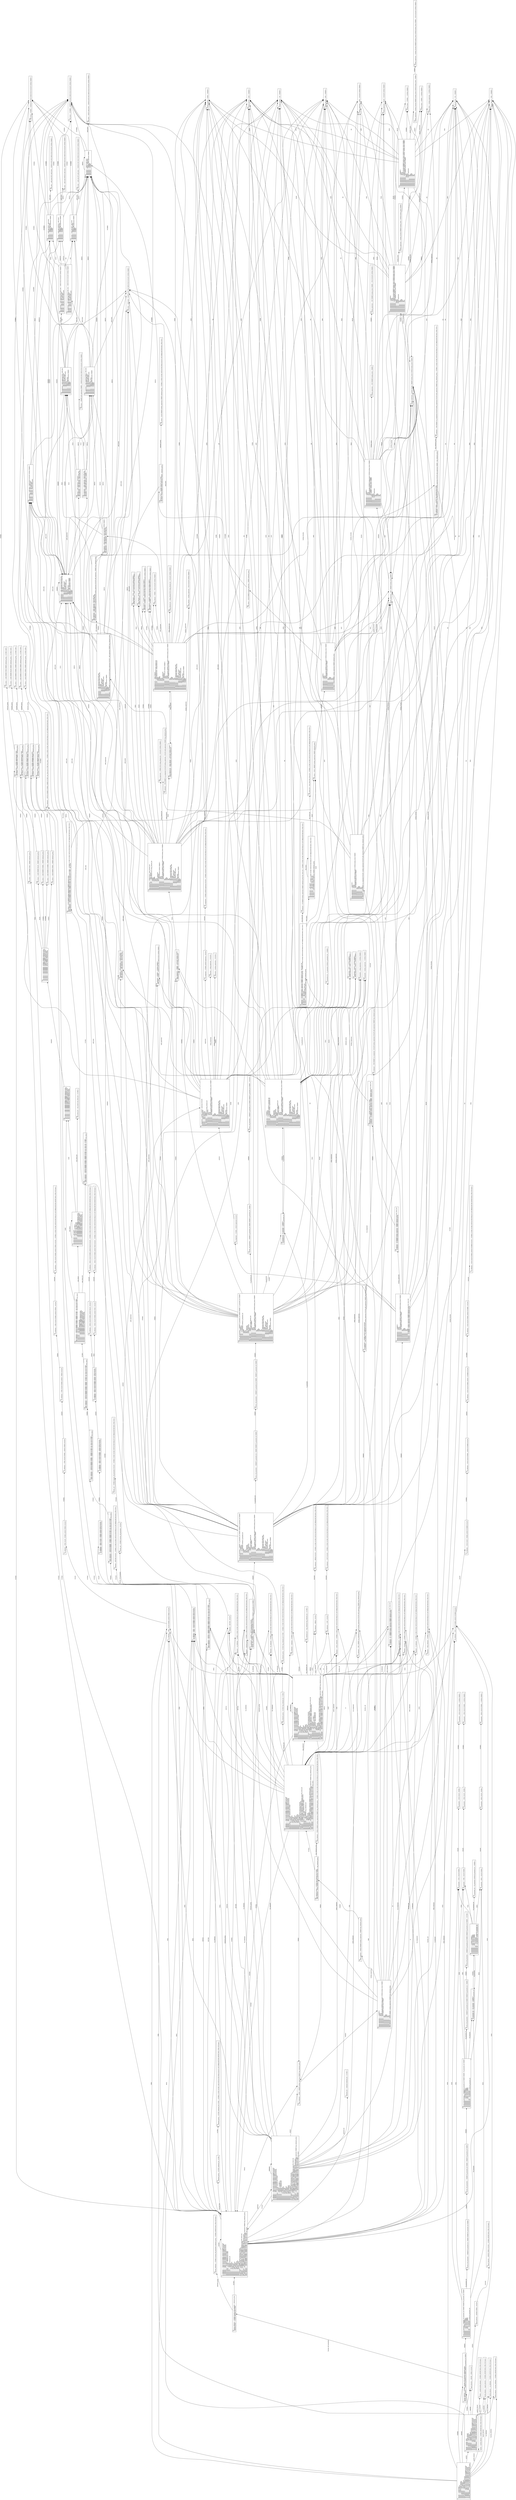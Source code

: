 digraph y {
	edge [fontsize=10];
	node [shape=box,fontsize=10];
	orientation=landscape;
	rankdir=LR;
	/*
	margin=0.2;
	page="8.27,11.69"; // for A4 printing
	ratio=auto;
	*/

	q0 [label="0:\l  $accept -> . module $end\l  module -> . module_element\l  module -> . module module_element\l  module_element -> . import_directive\l  module_element -> . var_definition\l  module_element -> . function_definition\l  import_directive -> . IMPORT STRING SCOLON\l  var_definition -> . NUM COLON SYMBOL ASSIGN NUMBER SCOLON\l  var_definition -> . STRG COLON SYMBOL ASSIGN STRING SCOLON\l  var_definition -> . BOOL COLON SYMBOL ASSIGN TRUE SCOLON\l  var_definition -> . BOOL COLON SYMBOL ASSIGN FALSE SCOLON\l  function_definition -> . SYMBOL function_def_parameters statement_group\l"];
	q1 [label="1:\l  var_definition -> NUM . COLON SYMBOL ASSIGN NUMBER SCOLON\l"];
	q2 [label="2:\l  var_definition -> STRG . COLON SYMBOL ASSIGN STRING SCOLON\l"];
	q3 [label="3:\l  var_definition -> BOOL . COLON SYMBOL ASSIGN TRUE SCOLON\l  var_definition -> BOOL . COLON SYMBOL ASSIGN FALSE SCOLON\l"];
	q4 [label="4:\l  import_directive -> IMPORT . STRING SCOLON\l"];
	q5 [label="5:\l  function_definition -> SYMBOL . function_def_parameters statement_group\l  function_def_parameters -> . OPAREN fd_parameter_list CPAREN OPAREN fd_parameter_list CPAREN\l"];
	q6 [label="6:\l  $accept -> module . $end\l  module -> module . module_element\l  module_element -> . import_directive\l  module_element -> . var_definition\l  module_element -> . function_definition\l  import_directive -> . IMPORT STRING SCOLON\l  var_definition -> . NUM COLON SYMBOL ASSIGN NUMBER SCOLON\l  var_definition -> . STRG COLON SYMBOL ASSIGN STRING SCOLON\l  var_definition -> . BOOL COLON SYMBOL ASSIGN TRUE SCOLON\l  var_definition -> . BOOL COLON SYMBOL ASSIGN FALSE SCOLON\l  function_definition -> . SYMBOL function_def_parameters statement_group\l"];
	q7 [label="7:\l  module -> module_element . { SYMBOL IMPORT BOOL STRG NUM $end }\l"];
	q8 [label="8:\l  module_element -> import_directive . { SYMBOL IMPORT BOOL STRG NUM $end }\l"];
	q9 [label="9:\l  module_element -> var_definition . { SYMBOL IMPORT BOOL STRG NUM $end }\l"];
	q10 [label="10:\l  module_element -> function_definition . { SYMBOL IMPORT BOOL STRG NUM $end }\l"];
	q11 [label="11:\l  var_definition -> NUM COLON . SYMBOL ASSIGN NUMBER SCOLON\l"];
	q12 [label="12:\l  var_definition -> STRG COLON . SYMBOL ASSIGN STRING SCOLON\l"];
	q13 [label="13:\l  var_definition -> BOOL COLON . SYMBOL ASSIGN TRUE SCOLON\l  var_definition -> BOOL COLON . SYMBOL ASSIGN FALSE SCOLON\l"];
	q14 [label="14:\l  import_directive -> IMPORT STRING . SCOLON\l"];
	q15 [label="15:\l  function_def_parameters -> OPAREN . fd_parameter_list CPAREN OPAREN fd_parameter_list CPAREN\l  fd_parameter -> . { COMMA CPAREN }\l  fd_parameter -> . NUM COLON SYMBOL\l  fd_parameter -> . STRG COLON SYMBOL\l  fd_parameter -> . BOOL COLON SYMBOL\l  fd_parameter_list -> . fd_parameter\l  fd_parameter_list -> . fd_parameter COMMA fd_parameter_list\l"];
	q16 [label="16:\l  function_definition -> SYMBOL function_def_parameters . statement_group\l  statement_group -> . OCURLY statement_list CCURLY\l"];
	q17 [label="17:\l  module -> module module_element . { SYMBOL IMPORT BOOL STRG NUM $end }\l"];
	q18 [label="18:\l  var_definition -> NUM COLON SYMBOL . ASSIGN NUMBER SCOLON\l"];
	q19 [label="19:\l  var_definition -> STRG COLON SYMBOL . ASSIGN STRING SCOLON\l"];
	q20 [label="20:\l  var_definition -> BOOL COLON SYMBOL . ASSIGN TRUE SCOLON\l  var_definition -> BOOL COLON SYMBOL . ASSIGN FALSE SCOLON\l"];
	q21 [label="21:\l  import_directive -> IMPORT STRING SCOLON . { SYMBOL IMPORT BOOL STRG NUM $end }\l"];
	q22 [label="22:\l  fd_parameter -> NUM . COLON SYMBOL\l"];
	q23 [label="23:\l  fd_parameter -> STRG . COLON SYMBOL\l"];
	q24 [label="24:\l  fd_parameter -> BOOL . COLON SYMBOL\l"];
	q25 [label="25:\l  function_def_parameters -> OPAREN fd_parameter_list . CPAREN OPAREN fd_parameter_list CPAREN\l"];
	q26 [label="26:\l  fd_parameter_list -> fd_parameter . { CPAREN }\l  fd_parameter_list -> fd_parameter . COMMA fd_parameter_list\l"];
	q27 [label="27:\l  var_definition -> . NUM COLON SYMBOL ASSIGN NUMBER SCOLON\l  var_definition -> . STRG COLON SYMBOL ASSIGN STRING SCOLON\l  var_definition -> . BOOL COLON SYMBOL ASSIGN TRUE SCOLON\l  var_definition -> . BOOL COLON SYMBOL ASSIGN FALSE SCOLON\l  statement_group -> . OCURLY statement_list CCURLY\l  statement_group -> OCURLY . statement_list CCURLY\l  statement_list -> . statement\l  statement_list -> . statement statement_list\l  statement -> . var_definition\l  statement -> . var_assignment\l  statement -> . function_call\l  statement -> . if_statement\l  statement -> . while_statement\l  statement -> . for_statement\l  statement -> . switch_statement\l  statement -> . RETURN SCOLON\l  statement -> . statement_group\l  var_assignment -> . SYMBOL ASSIGN expression SCOLON\l  function_call -> . SYMBOL function_call_parameters SCOLON\l  if_statement -> . IF OPAREN boolean_expression CPAREN statement_group else_clause_list\l  if_statement -> . IF OPAREN boolean_expression CPAREN statement_group\l  while_statement -> . WHILE OPAREN boolean_expression CPAREN loop_statement_group\l  for_statement -> . FOR OPAREN var_assignment SCOLON boolean_expression SCOLON arith_expression CPAREN loop_statement_group\l  switch_statement -> . SWITCH OPAREN SYMBOL CPAREN OCURLY case_clause_list CCURLY\l  switch_statement -> . SWITCH OPAREN SYMBOL CPAREN OCURLY case_clause_list CCURLY else_clause\l"];
	q28 [label="28:\l  function_definition -> SYMBOL function_def_parameters statement_group . { SYMBOL IMPORT BOOL STRG NUM $end }\l"];
	q29 [label="29:\l  var_definition -> NUM COLON SYMBOL ASSIGN . NUMBER SCOLON\l"];
	q30 [label="30:\l  var_definition -> STRG COLON SYMBOL ASSIGN . STRING SCOLON\l"];
	q31 [label="31:\l  var_definition -> BOOL COLON SYMBOL ASSIGN . TRUE SCOLON\l  var_definition -> BOOL COLON SYMBOL ASSIGN . FALSE SCOLON\l"];
	q32 [label="32:\l  fd_parameter -> NUM COLON . SYMBOL\l"];
	q33 [label="33:\l  fd_parameter -> STRG COLON . SYMBOL\l"];
	q34 [label="34:\l  fd_parameter -> BOOL COLON . SYMBOL\l"];
	q35 [label="35:\l  function_def_parameters -> OPAREN fd_parameter_list CPAREN . OPAREN fd_parameter_list CPAREN\l"];
	q36 [label="36:\l  fd_parameter -> . { COMMA CPAREN }\l  fd_parameter -> . NUM COLON SYMBOL\l  fd_parameter -> . STRG COLON SYMBOL\l  fd_parameter -> . BOOL COLON SYMBOL\l  fd_parameter_list -> . fd_parameter\l  fd_parameter_list -> . fd_parameter COMMA fd_parameter_list\l  fd_parameter_list -> fd_parameter COMMA . fd_parameter_list\l"];
	q37 [label="37:\l  statement -> RETURN . SCOLON\l"];
	q38 [label="38:\l  if_statement -> IF . OPAREN boolean_expression CPAREN statement_group else_clause_list\l  if_statement -> IF . OPAREN boolean_expression CPAREN statement_group\l"];
	q39 [label="39:\l  while_statement -> WHILE . OPAREN boolean_expression CPAREN loop_statement_group\l"];
	q40 [label="40:\l  for_statement -> FOR . OPAREN var_assignment SCOLON boolean_expression SCOLON arith_expression CPAREN loop_statement_group\l"];
	q41 [label="41:\l  switch_statement -> SWITCH . OPAREN SYMBOL CPAREN OCURLY case_clause_list CCURLY\l  switch_statement -> SWITCH . OPAREN SYMBOL CPAREN OCURLY case_clause_list CCURLY else_clause\l"];
	q42 [label="42:\l  var_assignment -> SYMBOL . ASSIGN expression SCOLON\l  function_call -> SYMBOL . function_call_parameters SCOLON\l  function_call_parameters -> . OPAREN fc_parameter_list CPAREN OPAREN fc_parameter_list CPAREN\l"];
	q43 [label="43:\l  statement -> var_definition . { SYMBOL CCURLY OCURLY SWITCH FOR WHILE IF CONT BREAK RETURN BOOL STRG NUM }\l"];
	q44 [label="44:\l  statement -> statement_group . { SYMBOL CCURLY OCURLY SWITCH FOR WHILE IF CONT BREAK RETURN BOOL STRG NUM }\l"];
	q45 [label="45:\l  statement_group -> OCURLY statement_list . CCURLY\l"];
	q46 [label="46:\l  var_definition -> . NUM COLON SYMBOL ASSIGN NUMBER SCOLON\l  var_definition -> . STRG COLON SYMBOL ASSIGN STRING SCOLON\l  var_definition -> . BOOL COLON SYMBOL ASSIGN TRUE SCOLON\l  var_definition -> . BOOL COLON SYMBOL ASSIGN FALSE SCOLON\l  statement_group -> . OCURLY statement_list CCURLY\l  statement_list -> . statement\l  statement_list -> statement . { CCURLY }\l  statement_list -> . statement statement_list\l  statement_list -> statement . statement_list\l  statement -> . var_definition\l  statement -> . var_assignment\l  statement -> . function_call\l  statement -> . if_statement\l  statement -> . while_statement\l  statement -> . for_statement\l  statement -> . switch_statement\l  statement -> . RETURN SCOLON\l  statement -> . statement_group\l  var_assignment -> . SYMBOL ASSIGN expression SCOLON\l  function_call -> . SYMBOL function_call_parameters SCOLON\l  if_statement -> . IF OPAREN boolean_expression CPAREN statement_group else_clause_list\l  if_statement -> . IF OPAREN boolean_expression CPAREN statement_group\l  while_statement -> . WHILE OPAREN boolean_expression CPAREN loop_statement_group\l  for_statement -> . FOR OPAREN var_assignment SCOLON boolean_expression SCOLON arith_expression CPAREN loop_statement_group\l  switch_statement -> . SWITCH OPAREN SYMBOL CPAREN OCURLY case_clause_list CCURLY\l  switch_statement -> . SWITCH OPAREN SYMBOL CPAREN OCURLY case_clause_list CCURLY else_clause\l"];
	q47 [label="47:\l  statement -> var_assignment . { SYMBOL CCURLY OCURLY SWITCH FOR WHILE IF CONT BREAK RETURN BOOL STRG NUM }\l"];
	q48 [label="48:\l  statement -> function_call . { SYMBOL CCURLY OCURLY SWITCH FOR WHILE IF CONT BREAK RETURN BOOL STRG NUM }\l"];
	q49 [label="49:\l  statement -> if_statement . { SYMBOL CCURLY OCURLY SWITCH FOR WHILE IF CONT BREAK RETURN BOOL STRG NUM }\l"];
	q50 [label="50:\l  statement -> while_statement . { SYMBOL CCURLY OCURLY SWITCH FOR WHILE IF CONT BREAK RETURN BOOL STRG NUM }\l"];
	q51 [label="51:\l  statement -> for_statement . { SYMBOL CCURLY OCURLY SWITCH FOR WHILE IF CONT BREAK RETURN BOOL STRG NUM }\l"];
	q52 [label="52:\l  statement -> switch_statement . { SYMBOL CCURLY OCURLY SWITCH FOR WHILE IF CONT BREAK RETURN BOOL STRG NUM }\l"];
	q53 [label="53:\l  var_definition -> NUM COLON SYMBOL ASSIGN NUMBER . SCOLON\l"];
	q54 [label="54:\l  var_definition -> STRG COLON SYMBOL ASSIGN STRING . SCOLON\l"];
	q55 [label="55:\l  var_definition -> BOOL COLON SYMBOL ASSIGN TRUE . SCOLON\l"];
	q56 [label="56:\l  var_definition -> BOOL COLON SYMBOL ASSIGN FALSE . SCOLON\l"];
	q57 [label="57:\l  fd_parameter -> NUM COLON SYMBOL . { COMMA CPAREN }\l"];
	q58 [label="58:\l  fd_parameter -> STRG COLON SYMBOL . { COMMA CPAREN }\l"];
	q59 [label="59:\l  fd_parameter -> BOOL COLON SYMBOL . { COMMA CPAREN }\l"];
	q60 [label="60:\l  function_def_parameters -> OPAREN fd_parameter_list CPAREN OPAREN . fd_parameter_list CPAREN\l  fd_parameter -> . { COMMA CPAREN }\l  fd_parameter -> . NUM COLON SYMBOL\l  fd_parameter -> . STRG COLON SYMBOL\l  fd_parameter -> . BOOL COLON SYMBOL\l  fd_parameter_list -> . fd_parameter\l  fd_parameter_list -> . fd_parameter COMMA fd_parameter_list\l"];
	q61 [label="61:\l  fd_parameter_list -> fd_parameter COMMA fd_parameter_list . { CPAREN }\l"];
	q62 [label="62:\l  statement -> RETURN SCOLON . { SYMBOL CCURLY OCURLY SWITCH FOR WHILE IF CONT BREAK RETURN BOOL STRG NUM }\l"];
	q63 [label="63:\l  boolean_expression -> . { CPAREN }\l  boolean_expression -> . TRUE\l  boolean_expression -> . FALSE\l  boolean_expression -> . boolean_function OPAREN boolean_factor COMMA boolean_factor CPAREN\l  boolean_expression -> . NOT OPAREN boolean_factor CPAREN\l  boolean_function -> . EQ\l  boolean_function -> . NEQ\l  boolean_function -> . MORE\l  boolean_function -> . LESS\l  boolean_function -> . OR\l  boolean_function -> . AND\l  if_statement -> IF OPAREN . boolean_expression CPAREN statement_group else_clause_list\l  if_statement -> IF OPAREN . boolean_expression CPAREN statement_group\l"];
	q64 [label="64:\l  boolean_expression -> . { CPAREN }\l  boolean_expression -> . TRUE\l  boolean_expression -> . FALSE\l  boolean_expression -> . boolean_function OPAREN boolean_factor COMMA boolean_factor CPAREN\l  boolean_expression -> . NOT OPAREN boolean_factor CPAREN\l  boolean_function -> . EQ\l  boolean_function -> . NEQ\l  boolean_function -> . MORE\l  boolean_function -> . LESS\l  boolean_function -> . OR\l  boolean_function -> . AND\l  while_statement -> WHILE OPAREN . boolean_expression CPAREN loop_statement_group\l"];
	q65 [label="65:\l  var_assignment -> . SYMBOL ASSIGN expression SCOLON\l  for_statement -> FOR OPAREN . var_assignment SCOLON boolean_expression SCOLON arith_expression CPAREN loop_statement_group\l"];
	q66 [label="66:\l  switch_statement -> SWITCH OPAREN . SYMBOL CPAREN OCURLY case_clause_list CCURLY\l  switch_statement -> SWITCH OPAREN . SYMBOL CPAREN OCURLY case_clause_list CCURLY else_clause\l"];
	q67 [label="67:\l  function_call_parameters -> OPAREN . fc_parameter_list CPAREN OPAREN fc_parameter_list CPAREN\l  fc_parameter_list -> . { CPAREN }\l  fc_parameter_list -> . fc_parameter\l  fc_parameter_list -> . fc_parameter COMMA fc_parameter_list\l  fc_parameter -> . SYMBOL\l  fc_parameter -> . TRUE\l  fc_parameter -> . FALSE\l  fc_parameter -> . arith_expression\l  fc_parameter -> . string_expression\l  fc_parameter -> . boolean_expression\l  string_expression -> . STRING\l  string_expression -> . STRING PLUS string_element_list\l  boolean_expression -> . { COMMA CPAREN }\l  boolean_expression -> . TRUE\l  boolean_expression -> . FALSE\l  boolean_expression -> . boolean_function OPAREN boolean_factor COMMA boolean_factor CPAREN\l  boolean_expression -> . NOT OPAREN boolean_factor CPAREN\l  boolean_function -> . EQ\l  boolean_function -> . NEQ\l  boolean_function -> . MORE\l  boolean_function -> . LESS\l  boolean_function -> . OR\l  boolean_function -> . AND\l  arith_expression -> . arith_expression PLUS arith_term\l  arith_expression -> . arith_expression MINUS arith_term\l  arith_expression -> . arith_term\l  arith_term -> . arith_term MULT arith_factor\l  arith_term -> . arith_term DIV arith_factor\l  arith_term -> . arith_term MODULO arith_factor\l  arith_term -> . arith_factor\l  arith_factor -> . MINUS arith_factor\l  arith_factor -> . OPAREN arith_expression CPAREN\l  arith_factor -> . NUMBER\l  arith_factor -> . SYMBOL\l"];
	q68 [label="68:\l  var_assignment -> SYMBOL ASSIGN . expression SCOLON\l  expression -> . boolean_expression\l  expression -> . arith_expression\l  expression -> . string_expression\l  string_expression -> . STRING\l  string_expression -> . STRING PLUS string_element_list\l  boolean_expression -> . { SCOLON }\l  boolean_expression -> . TRUE\l  boolean_expression -> . FALSE\l  boolean_expression -> . boolean_function OPAREN boolean_factor COMMA boolean_factor CPAREN\l  boolean_expression -> . NOT OPAREN boolean_factor CPAREN\l  boolean_function -> . EQ\l  boolean_function -> . NEQ\l  boolean_function -> . MORE\l  boolean_function -> . LESS\l  boolean_function -> . OR\l  boolean_function -> . AND\l  arith_expression -> . arith_expression PLUS arith_term\l  arith_expression -> . arith_expression MINUS arith_term\l  arith_expression -> . arith_term\l  arith_term -> . arith_term MULT arith_factor\l  arith_term -> . arith_term DIV arith_factor\l  arith_term -> . arith_term MODULO arith_factor\l  arith_term -> . arith_factor\l  arith_factor -> . MINUS arith_factor\l  arith_factor -> . OPAREN arith_expression CPAREN\l  arith_factor -> . NUMBER\l  arith_factor -> . SYMBOL\l"];
	q69 [label="69:\l  function_call -> SYMBOL function_call_parameters . SCOLON\l"];
	q70 [label="70:\l  statement_group -> OCURLY statement_list CCURLY . { SYMBOL CCURLY OCURLY CASE SWITCH FOR WHILE ELSE IF CONT BREAK RETURN IMPORT BOOL STRG NUM $end }\l"];
	q71 [label="71:\l  statement_list -> statement statement_list . { CCURLY }\l"];
	q72 [label="72:\l  var_definition -> NUM COLON SYMBOL ASSIGN NUMBER SCOLON . { SYMBOL CCURLY OCURLY SWITCH FOR WHILE IF CONT BREAK RETURN IMPORT BOOL STRG NUM $end }\l"];
	q73 [label="73:\l  var_definition -> STRG COLON SYMBOL ASSIGN STRING SCOLON . { SYMBOL CCURLY OCURLY SWITCH FOR WHILE IF CONT BREAK RETURN IMPORT BOOL STRG NUM $end }\l"];
	q74 [label="74:\l  var_definition -> BOOL COLON SYMBOL ASSIGN TRUE SCOLON . { SYMBOL CCURLY OCURLY SWITCH FOR WHILE IF CONT BREAK RETURN IMPORT BOOL STRG NUM $end }\l"];
	q75 [label="75:\l  var_definition -> BOOL COLON SYMBOL ASSIGN FALSE SCOLON . { SYMBOL CCURLY OCURLY SWITCH FOR WHILE IF CONT BREAK RETURN IMPORT BOOL STRG NUM $end }\l"];
	q76 [label="76:\l  function_def_parameters -> OPAREN fd_parameter_list CPAREN OPAREN fd_parameter_list . CPAREN\l"];
	q77 [label="77:\l  boolean_function -> OR . { OPAREN }\l"];
	q78 [label="78:\l  boolean_function -> AND . { OPAREN }\l"];
	q79 [label="79:\l  boolean_expression -> NOT . OPAREN boolean_factor CPAREN\l"];
	q80 [label="80:\l  boolean_function -> EQ . { OPAREN }\l"];
	q81 [label="81:\l  boolean_function -> NEQ . { OPAREN }\l"];
	q82 [label="82:\l  boolean_function -> MORE . { OPAREN }\l"];
	q83 [label="83:\l  boolean_function -> LESS . { OPAREN }\l"];
	q84 [label="84:\l  boolean_expression -> TRUE . { SCOLON COMMA CPAREN }\l"];
	q85 [label="85:\l  boolean_expression -> FALSE . { SCOLON COMMA CPAREN }\l"];
	q86 [label="86:\l  if_statement -> IF OPAREN boolean_expression . CPAREN statement_group else_clause_list\l  if_statement -> IF OPAREN boolean_expression . CPAREN statement_group\l"];
	q87 [label="87:\l  boolean_expression -> boolean_function . OPAREN boolean_factor COMMA boolean_factor CPAREN\l"];
	q88 [label="88:\l  while_statement -> WHILE OPAREN boolean_expression . CPAREN loop_statement_group\l"];
	q89 [label="89:\l  var_assignment -> SYMBOL . ASSIGN expression SCOLON\l"];
	q90 [label="90:\l  for_statement -> FOR OPAREN var_assignment . SCOLON boolean_expression SCOLON arith_expression CPAREN loop_statement_group\l"];
	q91 [label="91:\l  switch_statement -> SWITCH OPAREN SYMBOL . CPAREN OCURLY case_clause_list CCURLY\l  switch_statement -> SWITCH OPAREN SYMBOL . CPAREN OCURLY case_clause_list CCURLY else_clause\l"];
	q92 [label="92:\l  fc_parameter -> TRUE . { COMMA CPAREN }\l  boolean_expression -> TRUE . { COMMA CPAREN }\l"];
	q93 [label="93:\l  fc_parameter -> FALSE . { COMMA CPAREN }\l  boolean_expression -> FALSE . { COMMA CPAREN }\l"];
	q94 [label="94:\l  arith_expression -> . arith_expression PLUS arith_term\l  arith_expression -> . arith_expression MINUS arith_term\l  arith_expression -> . arith_term\l  arith_term -> . arith_term MULT arith_factor\l  arith_term -> . arith_term DIV arith_factor\l  arith_term -> . arith_term MODULO arith_factor\l  arith_term -> . arith_factor\l  arith_factor -> . MINUS arith_factor\l  arith_factor -> . OPAREN arith_expression CPAREN\l  arith_factor -> OPAREN . arith_expression CPAREN\l  arith_factor -> . NUMBER\l  arith_factor -> . SYMBOL\l"];
	q95 [label="95:\l  arith_factor -> . MINUS arith_factor\l  arith_factor -> MINUS . arith_factor\l  arith_factor -> . OPAREN arith_expression CPAREN\l  arith_factor -> . NUMBER\l  arith_factor -> . SYMBOL\l"];
	q96 [label="96:\l  fc_parameter -> SYMBOL . { COMMA CPAREN }\l  arith_factor -> SYMBOL . { MODULO DIV MULT MINUS PLUS COMMA CPAREN }\l"];
	q97 [label="97:\l  arith_factor -> NUMBER . { MODULO DIV MULT MINUS PLUS SCOLON COMMA CPAREN }\l"];
	q98 [label="98:\l  string_expression -> STRING . { SCOLON COMMA CPAREN }\l  string_expression -> STRING . PLUS string_element_list\l"];
	q99 [label="99:\l  function_call_parameters -> OPAREN fc_parameter_list . CPAREN OPAREN fc_parameter_list CPAREN\l"];
	q100 [label="100:\l  fc_parameter_list -> fc_parameter . { CPAREN }\l  fc_parameter_list -> fc_parameter . COMMA fc_parameter_list\l"];
	q101 [label="101:\l  fc_parameter -> arith_expression . { COMMA CPAREN }\l  arith_expression -> arith_expression . PLUS arith_term\l  arith_expression -> arith_expression . MINUS arith_term\l"];
	q102 [label="102:\l  fc_parameter -> string_expression . { COMMA CPAREN }\l"];
	q103 [label="103:\l  fc_parameter -> boolean_expression . { COMMA CPAREN }\l"];
	q104 [label="104:\l  arith_expression -> arith_term . { MINUS PLUS SCOLON COMMA CPAREN }\l  arith_term -> arith_term . MULT arith_factor\l  arith_term -> arith_term . DIV arith_factor\l  arith_term -> arith_term . MODULO arith_factor\l"];
	q105 [label="105:\l  arith_term -> arith_factor . { MODULO DIV MULT MINUS PLUS SCOLON COMMA CPAREN }\l"];
	q106 [label="106:\l  arith_factor -> SYMBOL . { MODULO DIV MULT MINUS PLUS SCOLON COMMA CPAREN }\l"];
	q107 [label="107:\l  var_assignment -> SYMBOL ASSIGN expression . SCOLON\l"];
	q108 [label="108:\l  expression -> arith_expression . { SCOLON }\l  arith_expression -> arith_expression . PLUS arith_term\l  arith_expression -> arith_expression . MINUS arith_term\l"];
	q109 [label="109:\l  expression -> string_expression . { SCOLON }\l"];
	q110 [label="110:\l  expression -> boolean_expression . { SCOLON }\l"];
	q111 [label="111:\l  function_call -> SYMBOL function_call_parameters SCOLON . { SYMBOL CCURLY OCURLY SWITCH FOR WHILE IF CONT BREAK RETURN BOOL STRG NUM }\l"];
	q112 [label="112:\l  function_def_parameters -> OPAREN fd_parameter_list CPAREN OPAREN fd_parameter_list CPAREN . { OCURLY }\l"];
	q113 [label="113:\l  boolean_expression -> . { CPAREN }\l  boolean_expression -> . TRUE\l  boolean_expression -> . FALSE\l  boolean_expression -> . boolean_function OPAREN boolean_factor COMMA boolean_factor CPAREN\l  boolean_expression -> . NOT OPAREN boolean_factor CPAREN\l  boolean_expression -> NOT OPAREN . boolean_factor CPAREN\l  boolean_factor -> . STRING\l  boolean_factor -> . SYMBOL\l  boolean_factor -> . boolean_expression\l  boolean_function -> . EQ\l  boolean_function -> . NEQ\l  boolean_function -> . MORE\l  boolean_function -> . LESS\l  boolean_function -> . OR\l  boolean_function -> . AND\l"];
	q114 [label="114:\l  statement_group -> . OCURLY statement_list CCURLY\l  if_statement -> IF OPAREN boolean_expression CPAREN . statement_group else_clause_list\l  if_statement -> IF OPAREN boolean_expression CPAREN . statement_group\l"];
	q115 [label="115:\l  boolean_expression -> . { COMMA }\l  boolean_expression -> . TRUE\l  boolean_expression -> . FALSE\l  boolean_expression -> . boolean_function OPAREN boolean_factor COMMA boolean_factor CPAREN\l  boolean_expression -> boolean_function OPAREN . boolean_factor COMMA boolean_factor CPAREN\l  boolean_expression -> . NOT OPAREN boolean_factor CPAREN\l  boolean_factor -> . STRING\l  boolean_factor -> . SYMBOL\l  boolean_factor -> . boolean_expression\l  boolean_function -> . EQ\l  boolean_function -> . NEQ\l  boolean_function -> . MORE\l  boolean_function -> . LESS\l  boolean_function -> . OR\l  boolean_function -> . AND\l"];
	q116 [label="116:\l  loop_statement_group -> . OCURLY loop_statement_list CCURLY\l  while_statement -> WHILE OPAREN boolean_expression CPAREN . loop_statement_group\l"];
	q117 [label="117:\l  boolean_expression -> . { SCOLON }\l  boolean_expression -> . TRUE\l  boolean_expression -> . FALSE\l  boolean_expression -> . boolean_function OPAREN boolean_factor COMMA boolean_factor CPAREN\l  boolean_expression -> . NOT OPAREN boolean_factor CPAREN\l  boolean_function -> . EQ\l  boolean_function -> . NEQ\l  boolean_function -> . MORE\l  boolean_function -> . LESS\l  boolean_function -> . OR\l  boolean_function -> . AND\l  for_statement -> FOR OPAREN var_assignment SCOLON . boolean_expression SCOLON arith_expression CPAREN loop_statement_group\l"];
	q118 [label="118:\l  switch_statement -> SWITCH OPAREN SYMBOL CPAREN . OCURLY case_clause_list CCURLY\l  switch_statement -> SWITCH OPAREN SYMBOL CPAREN . OCURLY case_clause_list CCURLY else_clause\l"];
	q119 [label="119:\l  arith_expression -> arith_expression . PLUS arith_term\l  arith_expression -> arith_expression . MINUS arith_term\l  arith_factor -> OPAREN arith_expression . CPAREN\l"];
	q120 [label="120:\l  arith_factor -> MINUS arith_factor . { MODULO DIV MULT MINUS PLUS SCOLON COMMA CPAREN }\l"];
	q121 [label="121:\l  string_expression -> STRING PLUS . string_element_list\l  string_element_list -> . string_element\l  string_element_list -> . string_element PLUS string_element_list\l  string_element -> . STRING\l  string_element -> . SYMBOL\l  string_element -> . NUMBER\l  string_element -> . TRUE\l  string_element -> . FALSE\l  string_element -> . boolean_expression\l  string_element -> . arith_expression\l  boolean_expression -> . { PLUS SCOLON COMMA CPAREN }\l  boolean_expression -> . TRUE\l  boolean_expression -> . FALSE\l  boolean_expression -> . boolean_function OPAREN boolean_factor COMMA boolean_factor CPAREN\l  boolean_expression -> . NOT OPAREN boolean_factor CPAREN\l  boolean_function -> . EQ\l  boolean_function -> . NEQ\l  boolean_function -> . MORE\l  boolean_function -> . LESS\l  boolean_function -> . OR\l  boolean_function -> . AND\l  arith_expression -> . arith_expression PLUS arith_term\l  arith_expression -> . arith_expression MINUS arith_term\l  arith_expression -> . arith_term\l  arith_term -> . arith_term MULT arith_factor\l  arith_term -> . arith_term DIV arith_factor\l  arith_term -> . arith_term MODULO arith_factor\l  arith_term -> . arith_factor\l  arith_factor -> . MINUS arith_factor\l  arith_factor -> . OPAREN arith_expression CPAREN\l  arith_factor -> . NUMBER\l  arith_factor -> . SYMBOL\l"];
	q122 [label="122:\l  function_call_parameters -> OPAREN fc_parameter_list CPAREN . OPAREN fc_parameter_list CPAREN\l"];
	q123 [label="123:\l  fc_parameter_list -> . { CPAREN }\l  fc_parameter_list -> . fc_parameter\l  fc_parameter_list -> . fc_parameter COMMA fc_parameter_list\l  fc_parameter_list -> fc_parameter COMMA . fc_parameter_list\l  fc_parameter -> . SYMBOL\l  fc_parameter -> . TRUE\l  fc_parameter -> . FALSE\l  fc_parameter -> . arith_expression\l  fc_parameter -> . string_expression\l  fc_parameter -> . boolean_expression\l  string_expression -> . STRING\l  string_expression -> . STRING PLUS string_element_list\l  boolean_expression -> . { COMMA CPAREN }\l  boolean_expression -> . TRUE\l  boolean_expression -> . FALSE\l  boolean_expression -> . boolean_function OPAREN boolean_factor COMMA boolean_factor CPAREN\l  boolean_expression -> . NOT OPAREN boolean_factor CPAREN\l  boolean_function -> . EQ\l  boolean_function -> . NEQ\l  boolean_function -> . MORE\l  boolean_function -> . LESS\l  boolean_function -> . OR\l  boolean_function -> . AND\l  arith_expression -> . arith_expression PLUS arith_term\l  arith_expression -> . arith_expression MINUS arith_term\l  arith_expression -> . arith_term\l  arith_term -> . arith_term MULT arith_factor\l  arith_term -> . arith_term DIV arith_factor\l  arith_term -> . arith_term MODULO arith_factor\l  arith_term -> . arith_factor\l  arith_factor -> . MINUS arith_factor\l  arith_factor -> . OPAREN arith_expression CPAREN\l  arith_factor -> . NUMBER\l  arith_factor -> . SYMBOL\l"];
	q124 [label="124:\l  arith_expression -> arith_expression PLUS . arith_term\l  arith_term -> . arith_term MULT arith_factor\l  arith_term -> . arith_term DIV arith_factor\l  arith_term -> . arith_term MODULO arith_factor\l  arith_term -> . arith_factor\l  arith_factor -> . MINUS arith_factor\l  arith_factor -> . OPAREN arith_expression CPAREN\l  arith_factor -> . NUMBER\l  arith_factor -> . SYMBOL\l"];
	q125 [label="125:\l  arith_expression -> arith_expression MINUS . arith_term\l  arith_term -> . arith_term MULT arith_factor\l  arith_term -> . arith_term DIV arith_factor\l  arith_term -> . arith_term MODULO arith_factor\l  arith_term -> . arith_factor\l  arith_factor -> . MINUS arith_factor\l  arith_factor -> . OPAREN arith_expression CPAREN\l  arith_factor -> . NUMBER\l  arith_factor -> . SYMBOL\l"];
	q126 [label="126:\l  arith_term -> arith_term MULT . arith_factor\l  arith_factor -> . MINUS arith_factor\l  arith_factor -> . OPAREN arith_expression CPAREN\l  arith_factor -> . NUMBER\l  arith_factor -> . SYMBOL\l"];
	q127 [label="127:\l  arith_term -> arith_term DIV . arith_factor\l  arith_factor -> . MINUS arith_factor\l  arith_factor -> . OPAREN arith_expression CPAREN\l  arith_factor -> . NUMBER\l  arith_factor -> . SYMBOL\l"];
	q128 [label="128:\l  arith_term -> arith_term MODULO . arith_factor\l  arith_factor -> . MINUS arith_factor\l  arith_factor -> . OPAREN arith_expression CPAREN\l  arith_factor -> . NUMBER\l  arith_factor -> . SYMBOL\l"];
	q129 [label="129:\l  var_assignment -> SYMBOL ASSIGN expression SCOLON . { SYMBOL SCOLON CCURLY OCURLY SWITCH FOR WHILE IF CONT BREAK RETURN BOOL STRG NUM }\l"];
	q130 [label="130:\l  boolean_factor -> SYMBOL . { COMMA CPAREN }\l"];
	q131 [label="131:\l  boolean_factor -> STRING . { COMMA CPAREN }\l"];
	q132 [label="132:\l  boolean_factor -> boolean_expression . { COMMA CPAREN }\l"];
	q133 [label="133:\l  boolean_expression -> NOT OPAREN boolean_factor . CPAREN\l"];
	q134 [label="134:\l  if_statement -> IF OPAREN boolean_expression CPAREN statement_group . else_clause_list\l  if_statement -> IF OPAREN boolean_expression CPAREN statement_group . { SYMBOL CCURLY OCURLY SWITCH FOR WHILE IF CONT BREAK RETURN BOOL STRG NUM }\l  else_clause_list -> . else_clause\l  else_clause_list -> . else_clause else_clause_list\l  else_clause -> . ELSE OPAREN boolean_expression CPAREN statement_group\l"];
	q135 [label="135:\l  boolean_expression -> boolean_function OPAREN boolean_factor . COMMA boolean_factor CPAREN\l"];
	q136 [label="136:\l  var_definition -> . NUM COLON SYMBOL ASSIGN NUMBER SCOLON\l  var_definition -> . STRG COLON SYMBOL ASSIGN STRING SCOLON\l  var_definition -> . BOOL COLON SYMBOL ASSIGN TRUE SCOLON\l  var_definition -> . BOOL COLON SYMBOL ASSIGN FALSE SCOLON\l  statement_group -> . OCURLY statement_list CCURLY\l  statement -> . var_definition\l  statement -> . var_assignment\l  statement -> . function_call\l  statement -> . if_statement\l  statement -> . while_statement\l  statement -> . for_statement\l  statement -> . switch_statement\l  statement -> . RETURN SCOLON\l  statement -> . statement_group\l  var_assignment -> . SYMBOL ASSIGN expression SCOLON\l  function_call -> . SYMBOL function_call_parameters SCOLON\l  if_statement -> . IF OPAREN boolean_expression CPAREN statement_group else_clause_list\l  if_statement -> . IF OPAREN boolean_expression CPAREN statement_group\l  loop_statement_group -> OCURLY . loop_statement_list CCURLY\l  loop_statement_list -> . loop_statement\l  loop_statement_list -> . loop_statement loop_statement_list\l  loop_statement -> . statement\l  loop_statement -> . CONT SCOLON\l  loop_statement -> . BREAK SCOLON\l  while_statement -> . WHILE OPAREN boolean_expression CPAREN loop_statement_group\l  for_statement -> . FOR OPAREN var_assignment SCOLON boolean_expression SCOLON arith_expression CPAREN loop_statement_group\l  switch_statement -> . SWITCH OPAREN SYMBOL CPAREN OCURLY case_clause_list CCURLY\l  switch_statement -> . SWITCH OPAREN SYMBOL CPAREN OCURLY case_clause_list CCURLY else_clause\l"];
	q137 [label="137:\l  while_statement -> WHILE OPAREN boolean_expression CPAREN loop_statement_group . { SYMBOL CCURLY OCURLY SWITCH FOR WHILE IF CONT BREAK RETURN BOOL STRG NUM }\l"];
	q138 [label="138:\l  for_statement -> FOR OPAREN var_assignment SCOLON boolean_expression . SCOLON arith_expression CPAREN loop_statement_group\l"];
	q139 [label="139:\l  switch_statement -> SWITCH OPAREN SYMBOL CPAREN OCURLY . case_clause_list CCURLY\l  switch_statement -> SWITCH OPAREN SYMBOL CPAREN OCURLY . case_clause_list CCURLY else_clause\l  case_clause_list -> . case_clause\l  case_clause_list -> . case_clause case_clause_list\l  case_clause -> . CASE OPAREN SYMBOL CPAREN statement_group\l  case_clause -> . CASE OPAREN NUMBER CPAREN statement_group\l  case_clause -> . CASE OPAREN STRING CPAREN statement_group\l  case_clause -> . CASE OPAREN TRUE CPAREN statement_group\l  case_clause -> . CASE OPAREN FALSE CPAREN statement_group\l"];
	q140 [label="140:\l  arith_factor -> OPAREN arith_expression CPAREN . { MODULO DIV MULT MINUS PLUS SCOLON COMMA CPAREN }\l"];
	q141 [label="141:\l  string_element -> TRUE . { PLUS SCOLON COMMA CPAREN }\l  boolean_expression -> TRUE . { PLUS SCOLON COMMA CPAREN }\l"];
	q142 [label="142:\l  string_element -> FALSE . { PLUS SCOLON COMMA CPAREN }\l  boolean_expression -> FALSE . { PLUS SCOLON COMMA CPAREN }\l"];
	q143 [label="143:\l  string_element -> SYMBOL . { PLUS SCOLON COMMA CPAREN }\l  arith_factor -> SYMBOL . { MODULO DIV MULT MINUS PLUS SCOLON COMMA CPAREN }\l"];
	q144 [label="144:\l  string_element -> NUMBER . { PLUS SCOLON COMMA CPAREN }\l  arith_factor -> NUMBER . { MODULO DIV MULT MINUS PLUS SCOLON COMMA CPAREN }\l"];
	q145 [label="145:\l  string_element -> STRING . { PLUS SCOLON COMMA CPAREN }\l"];
	q146 [label="146:\l  string_element -> arith_expression . { PLUS SCOLON COMMA CPAREN }\l  arith_expression -> arith_expression . PLUS arith_term\l  arith_expression -> arith_expression . MINUS arith_term\l"];
	q147 [label="147:\l  string_element -> boolean_expression . { PLUS SCOLON COMMA CPAREN }\l"];
	q148 [label="148:\l  string_expression -> STRING PLUS string_element_list . { SCOLON COMMA CPAREN }\l"];
	q149 [label="149:\l  string_element_list -> string_element . { SCOLON COMMA CPAREN }\l  string_element_list -> string_element . PLUS string_element_list\l"];
	q150 [label="150:\l  function_call_parameters -> OPAREN fc_parameter_list CPAREN OPAREN . fc_parameter_list CPAREN\l  fc_parameter_list -> . { CPAREN }\l  fc_parameter_list -> . fc_parameter\l  fc_parameter_list -> . fc_parameter COMMA fc_parameter_list\l  fc_parameter -> . SYMBOL\l  fc_parameter -> . TRUE\l  fc_parameter -> . FALSE\l  fc_parameter -> . arith_expression\l  fc_parameter -> . string_expression\l  fc_parameter -> . boolean_expression\l  string_expression -> . STRING\l  string_expression -> . STRING PLUS string_element_list\l  boolean_expression -> . { COMMA CPAREN }\l  boolean_expression -> . TRUE\l  boolean_expression -> . FALSE\l  boolean_expression -> . boolean_function OPAREN boolean_factor COMMA boolean_factor CPAREN\l  boolean_expression -> . NOT OPAREN boolean_factor CPAREN\l  boolean_function -> . EQ\l  boolean_function -> . NEQ\l  boolean_function -> . MORE\l  boolean_function -> . LESS\l  boolean_function -> . OR\l  boolean_function -> . AND\l  arith_expression -> . arith_expression PLUS arith_term\l  arith_expression -> . arith_expression MINUS arith_term\l  arith_expression -> . arith_term\l  arith_term -> . arith_term MULT arith_factor\l  arith_term -> . arith_term DIV arith_factor\l  arith_term -> . arith_term MODULO arith_factor\l  arith_term -> . arith_factor\l  arith_factor -> . MINUS arith_factor\l  arith_factor -> . OPAREN arith_expression CPAREN\l  arith_factor -> . NUMBER\l  arith_factor -> . SYMBOL\l"];
	q151 [label="151:\l  fc_parameter_list -> fc_parameter COMMA fc_parameter_list . { CPAREN }\l"];
	q152 [label="152:\l  arith_expression -> arith_expression PLUS arith_term . { MINUS PLUS SCOLON COMMA CPAREN }\l  arith_term -> arith_term . MULT arith_factor\l  arith_term -> arith_term . DIV arith_factor\l  arith_term -> arith_term . MODULO arith_factor\l"];
	q153 [label="153:\l  arith_expression -> arith_expression MINUS arith_term . { MINUS PLUS SCOLON COMMA CPAREN }\l  arith_term -> arith_term . MULT arith_factor\l  arith_term -> arith_term . DIV arith_factor\l  arith_term -> arith_term . MODULO arith_factor\l"];
	q154 [label="154:\l  arith_term -> arith_term MULT arith_factor . { MODULO DIV MULT MINUS PLUS SCOLON COMMA CPAREN }\l"];
	q155 [label="155:\l  arith_term -> arith_term DIV arith_factor . { MODULO DIV MULT MINUS PLUS SCOLON COMMA CPAREN }\l"];
	q156 [label="156:\l  arith_term -> arith_term MODULO arith_factor . { MODULO DIV MULT MINUS PLUS SCOLON COMMA CPAREN }\l"];
	q157 [label="157:\l  boolean_expression -> NOT OPAREN boolean_factor CPAREN . { PLUS SCOLON COMMA CPAREN }\l"];
	q158 [label="158:\l  else_clause -> ELSE . OPAREN boolean_expression CPAREN statement_group\l"];
	q159 [label="159:\l  if_statement -> IF OPAREN boolean_expression CPAREN statement_group else_clause_list . { SYMBOL CCURLY OCURLY SWITCH FOR WHILE IF CONT BREAK RETURN BOOL STRG NUM }\l"];
	q160 [label="160:\l  else_clause_list -> . else_clause\l  else_clause_list -> else_clause . { SYMBOL CCURLY OCURLY SWITCH FOR WHILE IF CONT BREAK RETURN BOOL STRG NUM }\l  else_clause_list -> . else_clause else_clause_list\l  else_clause_list -> else_clause . else_clause_list\l  else_clause -> . ELSE OPAREN boolean_expression CPAREN statement_group\l"];
	q161 [label="161:\l  boolean_expression -> . { CPAREN }\l  boolean_expression -> . TRUE\l  boolean_expression -> . FALSE\l  boolean_expression -> . boolean_function OPAREN boolean_factor COMMA boolean_factor CPAREN\l  boolean_expression -> boolean_function OPAREN boolean_factor COMMA . boolean_factor CPAREN\l  boolean_expression -> . NOT OPAREN boolean_factor CPAREN\l  boolean_factor -> . STRING\l  boolean_factor -> . SYMBOL\l  boolean_factor -> . boolean_expression\l  boolean_function -> . EQ\l  boolean_function -> . NEQ\l  boolean_function -> . MORE\l  boolean_function -> . LESS\l  boolean_function -> . OR\l  boolean_function -> . AND\l"];
	q162 [label="162:\l  loop_statement -> BREAK . SCOLON\l"];
	q163 [label="163:\l  loop_statement -> CONT . SCOLON\l"];
	q164 [label="164:\l  loop_statement -> statement . { SYMBOL CCURLY OCURLY SWITCH FOR WHILE IF CONT BREAK RETURN BOOL STRG NUM }\l"];
	q165 [label="165:\l  loop_statement_group -> OCURLY loop_statement_list . CCURLY\l"];
	q166 [label="166:\l  var_definition -> . NUM COLON SYMBOL ASSIGN NUMBER SCOLON\l  var_definition -> . STRG COLON SYMBOL ASSIGN STRING SCOLON\l  var_definition -> . BOOL COLON SYMBOL ASSIGN TRUE SCOLON\l  var_definition -> . BOOL COLON SYMBOL ASSIGN FALSE SCOLON\l  statement_group -> . OCURLY statement_list CCURLY\l  statement -> . var_definition\l  statement -> . var_assignment\l  statement -> . function_call\l  statement -> . if_statement\l  statement -> . while_statement\l  statement -> . for_statement\l  statement -> . switch_statement\l  statement -> . RETURN SCOLON\l  statement -> . statement_group\l  var_assignment -> . SYMBOL ASSIGN expression SCOLON\l  function_call -> . SYMBOL function_call_parameters SCOLON\l  if_statement -> . IF OPAREN boolean_expression CPAREN statement_group else_clause_list\l  if_statement -> . IF OPAREN boolean_expression CPAREN statement_group\l  loop_statement_list -> . loop_statement\l  loop_statement_list -> loop_statement . { CCURLY }\l  loop_statement_list -> . loop_statement loop_statement_list\l  loop_statement_list -> loop_statement . loop_statement_list\l  loop_statement -> . statement\l  loop_statement -> . CONT SCOLON\l  loop_statement -> . BREAK SCOLON\l  while_statement -> . WHILE OPAREN boolean_expression CPAREN loop_statement_group\l  for_statement -> . FOR OPAREN var_assignment SCOLON boolean_expression SCOLON arith_expression CPAREN loop_statement_group\l  switch_statement -> . SWITCH OPAREN SYMBOL CPAREN OCURLY case_clause_list CCURLY\l  switch_statement -> . SWITCH OPAREN SYMBOL CPAREN OCURLY case_clause_list CCURLY else_clause\l"];
	q167 [label="167:\l  arith_expression -> . arith_expression PLUS arith_term\l  arith_expression -> . arith_expression MINUS arith_term\l  arith_expression -> . arith_term\l  arith_term -> . arith_term MULT arith_factor\l  arith_term -> . arith_term DIV arith_factor\l  arith_term -> . arith_term MODULO arith_factor\l  arith_term -> . arith_factor\l  arith_factor -> . MINUS arith_factor\l  arith_factor -> . OPAREN arith_expression CPAREN\l  arith_factor -> . NUMBER\l  arith_factor -> . SYMBOL\l  for_statement -> FOR OPAREN var_assignment SCOLON boolean_expression SCOLON . arith_expression CPAREN loop_statement_group\l"];
	q168 [label="168:\l  case_clause -> CASE . OPAREN SYMBOL CPAREN statement_group\l  case_clause -> CASE . OPAREN NUMBER CPAREN statement_group\l  case_clause -> CASE . OPAREN STRING CPAREN statement_group\l  case_clause -> CASE . OPAREN TRUE CPAREN statement_group\l  case_clause -> CASE . OPAREN FALSE CPAREN statement_group\l"];
	q169 [label="169:\l  switch_statement -> SWITCH OPAREN SYMBOL CPAREN OCURLY case_clause_list . CCURLY\l  switch_statement -> SWITCH OPAREN SYMBOL CPAREN OCURLY case_clause_list . CCURLY else_clause\l"];
	q170 [label="170:\l  case_clause_list -> . case_clause\l  case_clause_list -> case_clause . { CCURLY }\l  case_clause_list -> . case_clause case_clause_list\l  case_clause_list -> case_clause . case_clause_list\l  case_clause -> . CASE OPAREN SYMBOL CPAREN statement_group\l  case_clause -> . CASE OPAREN NUMBER CPAREN statement_group\l  case_clause -> . CASE OPAREN STRING CPAREN statement_group\l  case_clause -> . CASE OPAREN TRUE CPAREN statement_group\l  case_clause -> . CASE OPAREN FALSE CPAREN statement_group\l"];
	q171 [label="171:\l  string_element_list -> . string_element\l  string_element_list -> . string_element PLUS string_element_list\l  string_element_list -> string_element PLUS . string_element_list\l  string_element -> . STRING\l  string_element -> . SYMBOL\l  string_element -> . NUMBER\l  string_element -> . TRUE\l  string_element -> . FALSE\l  string_element -> . boolean_expression\l  string_element -> . arith_expression\l  boolean_expression -> . { PLUS SCOLON COMMA CPAREN }\l  boolean_expression -> . TRUE\l  boolean_expression -> . FALSE\l  boolean_expression -> . boolean_function OPAREN boolean_factor COMMA boolean_factor CPAREN\l  boolean_expression -> . NOT OPAREN boolean_factor CPAREN\l  boolean_function -> . EQ\l  boolean_function -> . NEQ\l  boolean_function -> . MORE\l  boolean_function -> . LESS\l  boolean_function -> . OR\l  boolean_function -> . AND\l  arith_expression -> . arith_expression PLUS arith_term\l  arith_expression -> . arith_expression MINUS arith_term\l  arith_expression -> . arith_term\l  arith_term -> . arith_term MULT arith_factor\l  arith_term -> . arith_term DIV arith_factor\l  arith_term -> . arith_term MODULO arith_factor\l  arith_term -> . arith_factor\l  arith_factor -> . MINUS arith_factor\l  arith_factor -> . OPAREN arith_expression CPAREN\l  arith_factor -> . NUMBER\l  arith_factor -> . SYMBOL\l"];
	q172 [label="172:\l  function_call_parameters -> OPAREN fc_parameter_list CPAREN OPAREN fc_parameter_list . CPAREN\l"];
	q173 [label="173:\l  boolean_expression -> . { CPAREN }\l  boolean_expression -> . TRUE\l  boolean_expression -> . FALSE\l  boolean_expression -> . boolean_function OPAREN boolean_factor COMMA boolean_factor CPAREN\l  boolean_expression -> . NOT OPAREN boolean_factor CPAREN\l  boolean_function -> . EQ\l  boolean_function -> . NEQ\l  boolean_function -> . MORE\l  boolean_function -> . LESS\l  boolean_function -> . OR\l  boolean_function -> . AND\l  else_clause -> ELSE OPAREN . boolean_expression CPAREN statement_group\l"];
	q174 [label="174:\l  else_clause_list -> else_clause else_clause_list . { SYMBOL CCURLY OCURLY SWITCH FOR WHILE IF CONT BREAK RETURN BOOL STRG NUM }\l"];
	q175 [label="175:\l  boolean_expression -> boolean_function OPAREN boolean_factor COMMA boolean_factor . CPAREN\l"];
	q176 [label="176:\l  loop_statement -> BREAK SCOLON . { SYMBOL CCURLY OCURLY SWITCH FOR WHILE IF CONT BREAK RETURN BOOL STRG NUM }\l"];
	q177 [label="177:\l  loop_statement -> CONT SCOLON . { SYMBOL CCURLY OCURLY SWITCH FOR WHILE IF CONT BREAK RETURN BOOL STRG NUM }\l"];
	q178 [label="178:\l  loop_statement_group -> OCURLY loop_statement_list CCURLY . { SYMBOL CCURLY OCURLY SWITCH FOR WHILE IF CONT BREAK RETURN BOOL STRG NUM }\l"];
	q179 [label="179:\l  loop_statement_list -> loop_statement loop_statement_list . { CCURLY }\l"];
	q180 [label="180:\l  arith_expression -> arith_expression . PLUS arith_term\l  arith_expression -> arith_expression . MINUS arith_term\l  for_statement -> FOR OPAREN var_assignment SCOLON boolean_expression SCOLON arith_expression . CPAREN loop_statement_group\l"];
	q181 [label="181:\l  case_clause -> CASE OPAREN . SYMBOL CPAREN statement_group\l  case_clause -> CASE OPAREN . NUMBER CPAREN statement_group\l  case_clause -> CASE OPAREN . STRING CPAREN statement_group\l  case_clause -> CASE OPAREN . TRUE CPAREN statement_group\l  case_clause -> CASE OPAREN . FALSE CPAREN statement_group\l"];
	q182 [label="182:\l  else_clause -> . ELSE OPAREN boolean_expression CPAREN statement_group\l  switch_statement -> SWITCH OPAREN SYMBOL CPAREN OCURLY case_clause_list CCURLY . { SYMBOL CCURLY OCURLY SWITCH FOR WHILE IF CONT BREAK RETURN BOOL STRG NUM }\l  switch_statement -> SWITCH OPAREN SYMBOL CPAREN OCURLY case_clause_list CCURLY . else_clause\l"];
	q183 [label="183:\l  case_clause_list -> case_clause case_clause_list . { CCURLY }\l"];
	q184 [label="184:\l  string_element_list -> string_element PLUS string_element_list . { SCOLON COMMA CPAREN }\l"];
	q185 [label="185:\l  function_call_parameters -> OPAREN fc_parameter_list CPAREN OPAREN fc_parameter_list CPAREN . { SCOLON }\l"];
	q186 [label="186:\l  else_clause -> ELSE OPAREN boolean_expression . CPAREN statement_group\l"];
	q187 [label="187:\l  boolean_expression -> boolean_function OPAREN boolean_factor COMMA boolean_factor CPAREN . { PLUS SCOLON COMMA CPAREN }\l"];
	q188 [label="188:\l  loop_statement_group -> . OCURLY loop_statement_list CCURLY\l  for_statement -> FOR OPAREN var_assignment SCOLON boolean_expression SCOLON arith_expression CPAREN . loop_statement_group\l"];
	q189 [label="189:\l  case_clause -> CASE OPAREN TRUE . CPAREN statement_group\l"];
	q190 [label="190:\l  case_clause -> CASE OPAREN FALSE . CPAREN statement_group\l"];
	q191 [label="191:\l  case_clause -> CASE OPAREN SYMBOL . CPAREN statement_group\l"];
	q192 [label="192:\l  case_clause -> CASE OPAREN NUMBER . CPAREN statement_group\l"];
	q193 [label="193:\l  case_clause -> CASE OPAREN STRING . CPAREN statement_group\l"];
	q194 [label="194:\l  switch_statement -> SWITCH OPAREN SYMBOL CPAREN OCURLY case_clause_list CCURLY else_clause . { SYMBOL CCURLY OCURLY SWITCH FOR WHILE IF CONT BREAK RETURN BOOL STRG NUM }\l"];
	q195 [label="195:\l  statement_group -> . OCURLY statement_list CCURLY\l  else_clause -> ELSE OPAREN boolean_expression CPAREN . statement_group\l"];
	q196 [label="196:\l  for_statement -> FOR OPAREN var_assignment SCOLON boolean_expression SCOLON arith_expression CPAREN loop_statement_group . { SYMBOL CCURLY OCURLY SWITCH FOR WHILE IF CONT BREAK RETURN BOOL STRG NUM }\l"];
	q197 [label="197:\l  statement_group -> . OCURLY statement_list CCURLY\l  case_clause -> CASE OPAREN TRUE CPAREN . statement_group\l"];
	q198 [label="198:\l  statement_group -> . OCURLY statement_list CCURLY\l  case_clause -> CASE OPAREN FALSE CPAREN . statement_group\l"];
	q199 [label="199:\l  statement_group -> . OCURLY statement_list CCURLY\l  case_clause -> CASE OPAREN SYMBOL CPAREN . statement_group\l"];
	q200 [label="200:\l  statement_group -> . OCURLY statement_list CCURLY\l  case_clause -> CASE OPAREN NUMBER CPAREN . statement_group\l"];
	q201 [label="201:\l  statement_group -> . OCURLY statement_list CCURLY\l  case_clause -> CASE OPAREN STRING CPAREN . statement_group\l"];
	q202 [label="202:\l  else_clause -> ELSE OPAREN boolean_expression CPAREN statement_group . { SYMBOL CCURLY OCURLY SWITCH FOR WHILE ELSE IF CONT BREAK RETURN BOOL STRG NUM }\l"];
	q203 [label="203:\l  case_clause -> CASE OPAREN TRUE CPAREN statement_group . { CCURLY CASE }\l"];
	q204 [label="204:\l  case_clause -> CASE OPAREN FALSE CPAREN statement_group . { CCURLY CASE }\l"];
	q205 [label="205:\l  case_clause -> CASE OPAREN SYMBOL CPAREN statement_group . { CCURLY CASE }\l"];
	q206 [label="206:\l  case_clause -> CASE OPAREN NUMBER CPAREN statement_group . { CCURLY CASE }\l"];
	q207 [label="207:\l  case_clause -> CASE OPAREN STRING CPAREN statement_group . { CCURLY CASE }\l"];

	q0 -> q1 [label="NUM"];
	q0 -> q2 [label="STRG"];
	q0 -> q3 [label="BOOL"];
	q0 -> q4 [label="IMPORT"];
	q0 -> q5 [label="SYMBOL"];
	q0 -> q6 [label="module"];
	q0 -> q7 [label="module_element"];
	q0 -> q8 [label="import_directive"];
	q0 -> q9 [label="var_definition"];
	q0 -> q10 [label="function_definition"];
	q1 -> q11 [label="COLON"];
	q2 -> q12 [label="COLON"];
	q3 -> q13 [label="COLON"];
	q4 -> q14 [label="STRING"];
	q5 -> q15 [label="OPAREN"];
	q5 -> q16 [label="function_def_parameters"];
	q6 -> q1 [label="NUM"];
	q6 -> q2 [label="STRG"];
	q6 -> q3 [label="BOOL"];
	q6 -> q4 [label="IMPORT"];
	q6 -> q5 [label="SYMBOL"];
	q6 -> q17 [label="module_element"];
	q6 -> q8 [label="import_directive"];
	q6 -> q9 [label="var_definition"];
	q6 -> q10 [label="function_definition"];
	q11 -> q18 [label="SYMBOL"];
	q12 -> q19 [label="SYMBOL"];
	q13 -> q20 [label="SYMBOL"];
	q14 -> q21 [label="SCOLON"];
	q15 -> q22 [label="NUM"];
	q15 -> q23 [label="STRG"];
	q15 -> q24 [label="BOOL"];
	q15 -> q25 [label="fd_parameter_list"];
	q15 -> q26 [label="fd_parameter"];
	q16 -> q27 [label="OCURLY"];
	q16 -> q28 [label="statement_group"];
	q18 -> q29 [label="ASSIGN"];
	q19 -> q30 [label="ASSIGN"];
	q20 -> q31 [label="ASSIGN"];
	q22 -> q32 [label="COLON"];
	q23 -> q33 [label="COLON"];
	q24 -> q34 [label="COLON"];
	q25 -> q35 [label="CPAREN"];
	q26 -> q36 [label="COMMA"];
	q27 -> q1 [label="NUM"];
	q27 -> q2 [label="STRG"];
	q27 -> q3 [label="BOOL"];
	q27 -> q37 [label="RETURN"];
	q27 -> q38 [label="IF"];
	q27 -> q39 [label="WHILE"];
	q27 -> q40 [label="FOR"];
	q27 -> q41 [label="SWITCH"];
	q27 -> q27 [label="OCURLY"];
	q27 -> q42 [label="SYMBOL"];
	q27 -> q43 [label="var_definition"];
	q27 -> q44 [label="statement_group"];
	q27 -> q45 [label="statement_list"];
	q27 -> q46 [label="statement"];
	q27 -> q47 [label="var_assignment"];
	q27 -> q48 [label="function_call"];
	q27 -> q49 [label="if_statement"];
	q27 -> q50 [label="while_statement"];
	q27 -> q51 [label="for_statement"];
	q27 -> q52 [label="switch_statement"];
	q29 -> q53 [label="NUMBER"];
	q30 -> q54 [label="STRING"];
	q31 -> q55 [label="TRUE"];
	q31 -> q56 [label="FALSE"];
	q32 -> q57 [label="SYMBOL"];
	q33 -> q58 [label="SYMBOL"];
	q34 -> q59 [label="SYMBOL"];
	q35 -> q60 [label="OPAREN"];
	q36 -> q22 [label="NUM"];
	q36 -> q23 [label="STRG"];
	q36 -> q24 [label="BOOL"];
	q36 -> q61 [label="fd_parameter_list"];
	q36 -> q26 [label="fd_parameter"];
	q37 -> q62 [label="SCOLON"];
	q38 -> q63 [label="OPAREN"];
	q39 -> q64 [label="OPAREN"];
	q40 -> q65 [label="OPAREN"];
	q41 -> q66 [label="OPAREN"];
	q42 -> q67 [label="OPAREN"];
	q42 -> q68 [label="ASSIGN"];
	q42 -> q69 [label="function_call_parameters"];
	q45 -> q70 [label="CCURLY"];
	q46 -> q1 [label="NUM"];
	q46 -> q2 [label="STRG"];
	q46 -> q3 [label="BOOL"];
	q46 -> q37 [label="RETURN"];
	q46 -> q38 [label="IF"];
	q46 -> q39 [label="WHILE"];
	q46 -> q40 [label="FOR"];
	q46 -> q41 [label="SWITCH"];
	q46 -> q27 [label="OCURLY"];
	q46 -> q42 [label="SYMBOL"];
	q46 -> q43 [label="var_definition"];
	q46 -> q44 [label="statement_group"];
	q46 -> q71 [label="statement_list"];
	q46 -> q46 [label="statement"];
	q46 -> q47 [label="var_assignment"];
	q46 -> q48 [label="function_call"];
	q46 -> q49 [label="if_statement"];
	q46 -> q50 [label="while_statement"];
	q46 -> q51 [label="for_statement"];
	q46 -> q52 [label="switch_statement"];
	q53 -> q72 [label="SCOLON"];
	q54 -> q73 [label="SCOLON"];
	q55 -> q74 [label="SCOLON"];
	q56 -> q75 [label="SCOLON"];
	q60 -> q22 [label="NUM"];
	q60 -> q23 [label="STRG"];
	q60 -> q24 [label="BOOL"];
	q60 -> q76 [label="fd_parameter_list"];
	q60 -> q26 [label="fd_parameter"];
	q63 -> q77 [label="OR"];
	q63 -> q78 [label="AND"];
	q63 -> q79 [label="NOT"];
	q63 -> q80 [label="EQ"];
	q63 -> q81 [label="NEQ"];
	q63 -> q82 [label="MORE"];
	q63 -> q83 [label="LESS"];
	q63 -> q84 [label="TRUE"];
	q63 -> q85 [label="FALSE"];
	q63 -> q86 [label="boolean_expression"];
	q63 -> q87 [label="boolean_function"];
	q64 -> q77 [label="OR"];
	q64 -> q78 [label="AND"];
	q64 -> q79 [label="NOT"];
	q64 -> q80 [label="EQ"];
	q64 -> q81 [label="NEQ"];
	q64 -> q82 [label="MORE"];
	q64 -> q83 [label="LESS"];
	q64 -> q84 [label="TRUE"];
	q64 -> q85 [label="FALSE"];
	q64 -> q88 [label="boolean_expression"];
	q64 -> q87 [label="boolean_function"];
	q65 -> q89 [label="SYMBOL"];
	q65 -> q90 [label="var_assignment"];
	q66 -> q91 [label="SYMBOL"];
	q67 -> q77 [label="OR"];
	q67 -> q78 [label="AND"];
	q67 -> q79 [label="NOT"];
	q67 -> q80 [label="EQ"];
	q67 -> q81 [label="NEQ"];
	q67 -> q82 [label="MORE"];
	q67 -> q83 [label="LESS"];
	q67 -> q92 [label="TRUE"];
	q67 -> q93 [label="FALSE"];
	q67 -> q94 [label="OPAREN"];
	q67 -> q95 [label="MINUS"];
	q67 -> q96 [label="SYMBOL"];
	q67 -> q97 [label="NUMBER"];
	q67 -> q98 [label="STRING"];
	q67 -> q99 [label="fc_parameter_list"];
	q67 -> q100 [label="fc_parameter"];
	q67 -> q101 [label="arith_expression"];
	q67 -> q102 [label="string_expression"];
	q67 -> q103 [label="boolean_expression"];
	q67 -> q87 [label="boolean_function"];
	q67 -> q104 [label="arith_term"];
	q67 -> q105 [label="arith_factor"];
	q68 -> q77 [label="OR"];
	q68 -> q78 [label="AND"];
	q68 -> q79 [label="NOT"];
	q68 -> q80 [label="EQ"];
	q68 -> q81 [label="NEQ"];
	q68 -> q82 [label="MORE"];
	q68 -> q83 [label="LESS"];
	q68 -> q84 [label="TRUE"];
	q68 -> q85 [label="FALSE"];
	q68 -> q94 [label="OPAREN"];
	q68 -> q95 [label="MINUS"];
	q68 -> q106 [label="SYMBOL"];
	q68 -> q97 [label="NUMBER"];
	q68 -> q98 [label="STRING"];
	q68 -> q107 [label="expression"];
	q68 -> q108 [label="arith_expression"];
	q68 -> q109 [label="string_expression"];
	q68 -> q110 [label="boolean_expression"];
	q68 -> q87 [label="boolean_function"];
	q68 -> q104 [label="arith_term"];
	q68 -> q105 [label="arith_factor"];
	q69 -> q111 [label="SCOLON"];
	q76 -> q112 [label="CPAREN"];
	q79 -> q113 [label="OPAREN"];
	q86 -> q114 [label="CPAREN"];
	q87 -> q115 [label="OPAREN"];
	q88 -> q116 [label="CPAREN"];
	q89 -> q68 [label="ASSIGN"];
	q90 -> q117 [label="SCOLON"];
	q91 -> q118 [label="CPAREN"];
	q94 -> q94 [label="OPAREN"];
	q94 -> q95 [label="MINUS"];
	q94 -> q106 [label="SYMBOL"];
	q94 -> q97 [label="NUMBER"];
	q94 -> q119 [label="arith_expression"];
	q94 -> q104 [label="arith_term"];
	q94 -> q105 [label="arith_factor"];
	q95 -> q94 [label="OPAREN"];
	q95 -> q95 [label="MINUS"];
	q95 -> q106 [label="SYMBOL"];
	q95 -> q97 [label="NUMBER"];
	q95 -> q120 [label="arith_factor"];
	q98 -> q121 [label="PLUS"];
	q99 -> q122 [label="CPAREN"];
	q100 -> q123 [label="COMMA"];
	q101 -> q124 [label="PLUS"];
	q101 -> q125 [label="MINUS"];
	q104 -> q126 [label="MULT"];
	q104 -> q127 [label="DIV"];
	q104 -> q128 [label="MODULO"];
	q107 -> q129 [label="SCOLON"];
	q108 -> q124 [label="PLUS"];
	q108 -> q125 [label="MINUS"];
	q113 -> q77 [label="OR"];
	q113 -> q78 [label="AND"];
	q113 -> q79 [label="NOT"];
	q113 -> q80 [label="EQ"];
	q113 -> q81 [label="NEQ"];
	q113 -> q82 [label="MORE"];
	q113 -> q83 [label="LESS"];
	q113 -> q84 [label="TRUE"];
	q113 -> q85 [label="FALSE"];
	q113 -> q130 [label="SYMBOL"];
	q113 -> q131 [label="STRING"];
	q113 -> q132 [label="boolean_expression"];
	q113 -> q87 [label="boolean_function"];
	q113 -> q133 [label="boolean_factor"];
	q114 -> q27 [label="OCURLY"];
	q114 -> q134 [label="statement_group"];
	q115 -> q77 [label="OR"];
	q115 -> q78 [label="AND"];
	q115 -> q79 [label="NOT"];
	q115 -> q80 [label="EQ"];
	q115 -> q81 [label="NEQ"];
	q115 -> q82 [label="MORE"];
	q115 -> q83 [label="LESS"];
	q115 -> q84 [label="TRUE"];
	q115 -> q85 [label="FALSE"];
	q115 -> q130 [label="SYMBOL"];
	q115 -> q131 [label="STRING"];
	q115 -> q132 [label="boolean_expression"];
	q115 -> q87 [label="boolean_function"];
	q115 -> q135 [label="boolean_factor"];
	q116 -> q136 [label="OCURLY"];
	q116 -> q137 [label="loop_statement_group"];
	q117 -> q77 [label="OR"];
	q117 -> q78 [label="AND"];
	q117 -> q79 [label="NOT"];
	q117 -> q80 [label="EQ"];
	q117 -> q81 [label="NEQ"];
	q117 -> q82 [label="MORE"];
	q117 -> q83 [label="LESS"];
	q117 -> q84 [label="TRUE"];
	q117 -> q85 [label="FALSE"];
	q117 -> q138 [label="boolean_expression"];
	q117 -> q87 [label="boolean_function"];
	q118 -> q139 [label="OCURLY"];
	q119 -> q140 [label="CPAREN"];
	q119 -> q124 [label="PLUS"];
	q119 -> q125 [label="MINUS"];
	q121 -> q77 [label="OR"];
	q121 -> q78 [label="AND"];
	q121 -> q79 [label="NOT"];
	q121 -> q80 [label="EQ"];
	q121 -> q81 [label="NEQ"];
	q121 -> q82 [label="MORE"];
	q121 -> q83 [label="LESS"];
	q121 -> q141 [label="TRUE"];
	q121 -> q142 [label="FALSE"];
	q121 -> q94 [label="OPAREN"];
	q121 -> q95 [label="MINUS"];
	q121 -> q143 [label="SYMBOL"];
	q121 -> q144 [label="NUMBER"];
	q121 -> q145 [label="STRING"];
	q121 -> q146 [label="arith_expression"];
	q121 -> q147 [label="boolean_expression"];
	q121 -> q148 [label="string_element_list"];
	q121 -> q149 [label="string_element"];
	q121 -> q87 [label="boolean_function"];
	q121 -> q104 [label="arith_term"];
	q121 -> q105 [label="arith_factor"];
	q122 -> q150 [label="OPAREN"];
	q123 -> q77 [label="OR"];
	q123 -> q78 [label="AND"];
	q123 -> q79 [label="NOT"];
	q123 -> q80 [label="EQ"];
	q123 -> q81 [label="NEQ"];
	q123 -> q82 [label="MORE"];
	q123 -> q83 [label="LESS"];
	q123 -> q92 [label="TRUE"];
	q123 -> q93 [label="FALSE"];
	q123 -> q94 [label="OPAREN"];
	q123 -> q95 [label="MINUS"];
	q123 -> q96 [label="SYMBOL"];
	q123 -> q97 [label="NUMBER"];
	q123 -> q98 [label="STRING"];
	q123 -> q151 [label="fc_parameter_list"];
	q123 -> q100 [label="fc_parameter"];
	q123 -> q101 [label="arith_expression"];
	q123 -> q102 [label="string_expression"];
	q123 -> q103 [label="boolean_expression"];
	q123 -> q87 [label="boolean_function"];
	q123 -> q104 [label="arith_term"];
	q123 -> q105 [label="arith_factor"];
	q124 -> q94 [label="OPAREN"];
	q124 -> q95 [label="MINUS"];
	q124 -> q106 [label="SYMBOL"];
	q124 -> q97 [label="NUMBER"];
	q124 -> q152 [label="arith_term"];
	q124 -> q105 [label="arith_factor"];
	q125 -> q94 [label="OPAREN"];
	q125 -> q95 [label="MINUS"];
	q125 -> q106 [label="SYMBOL"];
	q125 -> q97 [label="NUMBER"];
	q125 -> q153 [label="arith_term"];
	q125 -> q105 [label="arith_factor"];
	q126 -> q94 [label="OPAREN"];
	q126 -> q95 [label="MINUS"];
	q126 -> q106 [label="SYMBOL"];
	q126 -> q97 [label="NUMBER"];
	q126 -> q154 [label="arith_factor"];
	q127 -> q94 [label="OPAREN"];
	q127 -> q95 [label="MINUS"];
	q127 -> q106 [label="SYMBOL"];
	q127 -> q97 [label="NUMBER"];
	q127 -> q155 [label="arith_factor"];
	q128 -> q94 [label="OPAREN"];
	q128 -> q95 [label="MINUS"];
	q128 -> q106 [label="SYMBOL"];
	q128 -> q97 [label="NUMBER"];
	q128 -> q156 [label="arith_factor"];
	q133 -> q157 [label="CPAREN"];
	q134 -> q158 [label="ELSE"];
	q134 -> q159 [label="else_clause_list"];
	q134 -> q160 [label="else_clause"];
	q135 -> q161 [label="COMMA"];
	q136 -> q1 [label="NUM"];
	q136 -> q2 [label="STRG"];
	q136 -> q3 [label="BOOL"];
	q136 -> q37 [label="RETURN"];
	q136 -> q162 [label="BREAK"];
	q136 -> q163 [label="CONT"];
	q136 -> q38 [label="IF"];
	q136 -> q39 [label="WHILE"];
	q136 -> q40 [label="FOR"];
	q136 -> q41 [label="SWITCH"];
	q136 -> q27 [label="OCURLY"];
	q136 -> q42 [label="SYMBOL"];
	q136 -> q43 [label="var_definition"];
	q136 -> q44 [label="statement_group"];
	q136 -> q164 [label="statement"];
	q136 -> q47 [label="var_assignment"];
	q136 -> q48 [label="function_call"];
	q136 -> q49 [label="if_statement"];
	q136 -> q50 [label="while_statement"];
	q136 -> q51 [label="for_statement"];
	q136 -> q52 [label="switch_statement"];
	q136 -> q165 [label="loop_statement_list"];
	q136 -> q166 [label="loop_statement"];
	q138 -> q167 [label="SCOLON"];
	q139 -> q168 [label="CASE"];
	q139 -> q169 [label="case_clause_list"];
	q139 -> q170 [label="case_clause"];
	q146 -> q124 [label="PLUS"];
	q146 -> q125 [label="MINUS"];
	q149 -> q171 [label="PLUS"];
	q150 -> q77 [label="OR"];
	q150 -> q78 [label="AND"];
	q150 -> q79 [label="NOT"];
	q150 -> q80 [label="EQ"];
	q150 -> q81 [label="NEQ"];
	q150 -> q82 [label="MORE"];
	q150 -> q83 [label="LESS"];
	q150 -> q92 [label="TRUE"];
	q150 -> q93 [label="FALSE"];
	q150 -> q94 [label="OPAREN"];
	q150 -> q95 [label="MINUS"];
	q150 -> q96 [label="SYMBOL"];
	q150 -> q97 [label="NUMBER"];
	q150 -> q98 [label="STRING"];
	q150 -> q172 [label="fc_parameter_list"];
	q150 -> q100 [label="fc_parameter"];
	q150 -> q101 [label="arith_expression"];
	q150 -> q102 [label="string_expression"];
	q150 -> q103 [label="boolean_expression"];
	q150 -> q87 [label="boolean_function"];
	q150 -> q104 [label="arith_term"];
	q150 -> q105 [label="arith_factor"];
	q152 -> q126 [label="MULT"];
	q152 -> q127 [label="DIV"];
	q152 -> q128 [label="MODULO"];
	q153 -> q126 [label="MULT"];
	q153 -> q127 [label="DIV"];
	q153 -> q128 [label="MODULO"];
	q158 -> q173 [label="OPAREN"];
	q160 -> q158 [label="ELSE"];
	q160 -> q174 [label="else_clause_list"];
	q160 -> q160 [label="else_clause"];
	q161 -> q77 [label="OR"];
	q161 -> q78 [label="AND"];
	q161 -> q79 [label="NOT"];
	q161 -> q80 [label="EQ"];
	q161 -> q81 [label="NEQ"];
	q161 -> q82 [label="MORE"];
	q161 -> q83 [label="LESS"];
	q161 -> q84 [label="TRUE"];
	q161 -> q85 [label="FALSE"];
	q161 -> q130 [label="SYMBOL"];
	q161 -> q131 [label="STRING"];
	q161 -> q132 [label="boolean_expression"];
	q161 -> q87 [label="boolean_function"];
	q161 -> q175 [label="boolean_factor"];
	q162 -> q176 [label="SCOLON"];
	q163 -> q177 [label="SCOLON"];
	q165 -> q178 [label="CCURLY"];
	q166 -> q1 [label="NUM"];
	q166 -> q2 [label="STRG"];
	q166 -> q3 [label="BOOL"];
	q166 -> q37 [label="RETURN"];
	q166 -> q162 [label="BREAK"];
	q166 -> q163 [label="CONT"];
	q166 -> q38 [label="IF"];
	q166 -> q39 [label="WHILE"];
	q166 -> q40 [label="FOR"];
	q166 -> q41 [label="SWITCH"];
	q166 -> q27 [label="OCURLY"];
	q166 -> q42 [label="SYMBOL"];
	q166 -> q43 [label="var_definition"];
	q166 -> q44 [label="statement_group"];
	q166 -> q164 [label="statement"];
	q166 -> q47 [label="var_assignment"];
	q166 -> q48 [label="function_call"];
	q166 -> q49 [label="if_statement"];
	q166 -> q50 [label="while_statement"];
	q166 -> q51 [label="for_statement"];
	q166 -> q52 [label="switch_statement"];
	q166 -> q179 [label="loop_statement_list"];
	q166 -> q166 [label="loop_statement"];
	q167 -> q94 [label="OPAREN"];
	q167 -> q95 [label="MINUS"];
	q167 -> q106 [label="SYMBOL"];
	q167 -> q97 [label="NUMBER"];
	q167 -> q180 [label="arith_expression"];
	q167 -> q104 [label="arith_term"];
	q167 -> q105 [label="arith_factor"];
	q168 -> q181 [label="OPAREN"];
	q169 -> q182 [label="CCURLY"];
	q170 -> q168 [label="CASE"];
	q170 -> q183 [label="case_clause_list"];
	q170 -> q170 [label="case_clause"];
	q171 -> q77 [label="OR"];
	q171 -> q78 [label="AND"];
	q171 -> q79 [label="NOT"];
	q171 -> q80 [label="EQ"];
	q171 -> q81 [label="NEQ"];
	q171 -> q82 [label="MORE"];
	q171 -> q83 [label="LESS"];
	q171 -> q141 [label="TRUE"];
	q171 -> q142 [label="FALSE"];
	q171 -> q94 [label="OPAREN"];
	q171 -> q95 [label="MINUS"];
	q171 -> q143 [label="SYMBOL"];
	q171 -> q144 [label="NUMBER"];
	q171 -> q145 [label="STRING"];
	q171 -> q146 [label="arith_expression"];
	q171 -> q147 [label="boolean_expression"];
	q171 -> q184 [label="string_element_list"];
	q171 -> q149 [label="string_element"];
	q171 -> q87 [label="boolean_function"];
	q171 -> q104 [label="arith_term"];
	q171 -> q105 [label="arith_factor"];
	q172 -> q185 [label="CPAREN"];
	q173 -> q77 [label="OR"];
	q173 -> q78 [label="AND"];
	q173 -> q79 [label="NOT"];
	q173 -> q80 [label="EQ"];
	q173 -> q81 [label="NEQ"];
	q173 -> q82 [label="MORE"];
	q173 -> q83 [label="LESS"];
	q173 -> q84 [label="TRUE"];
	q173 -> q85 [label="FALSE"];
	q173 -> q186 [label="boolean_expression"];
	q173 -> q87 [label="boolean_function"];
	q175 -> q187 [label="CPAREN"];
	q180 -> q188 [label="CPAREN"];
	q180 -> q124 [label="PLUS"];
	q180 -> q125 [label="MINUS"];
	q181 -> q189 [label="TRUE"];
	q181 -> q190 [label="FALSE"];
	q181 -> q191 [label="SYMBOL"];
	q181 -> q192 [label="NUMBER"];
	q181 -> q193 [label="STRING"];
	q182 -> q158 [label="ELSE"];
	q182 -> q194 [label="else_clause"];
	q186 -> q195 [label="CPAREN"];
	q188 -> q136 [label="OCURLY"];
	q188 -> q196 [label="loop_statement_group"];
	q189 -> q197 [label="CPAREN"];
	q190 -> q198 [label="CPAREN"];
	q191 -> q199 [label="CPAREN"];
	q192 -> q200 [label="CPAREN"];
	q193 -> q201 [label="CPAREN"];
	q195 -> q27 [label="OCURLY"];
	q195 -> q202 [label="statement_group"];
	q197 -> q27 [label="OCURLY"];
	q197 -> q203 [label="statement_group"];
	q198 -> q27 [label="OCURLY"];
	q198 -> q204 [label="statement_group"];
	q199 -> q27 [label="OCURLY"];
	q199 -> q205 [label="statement_group"];
	q200 -> q27 [label="OCURLY"];
	q200 -> q206 [label="statement_group"];
	q201 -> q27 [label="OCURLY"];
	q201 -> q207 [label="statement_group"];
}
